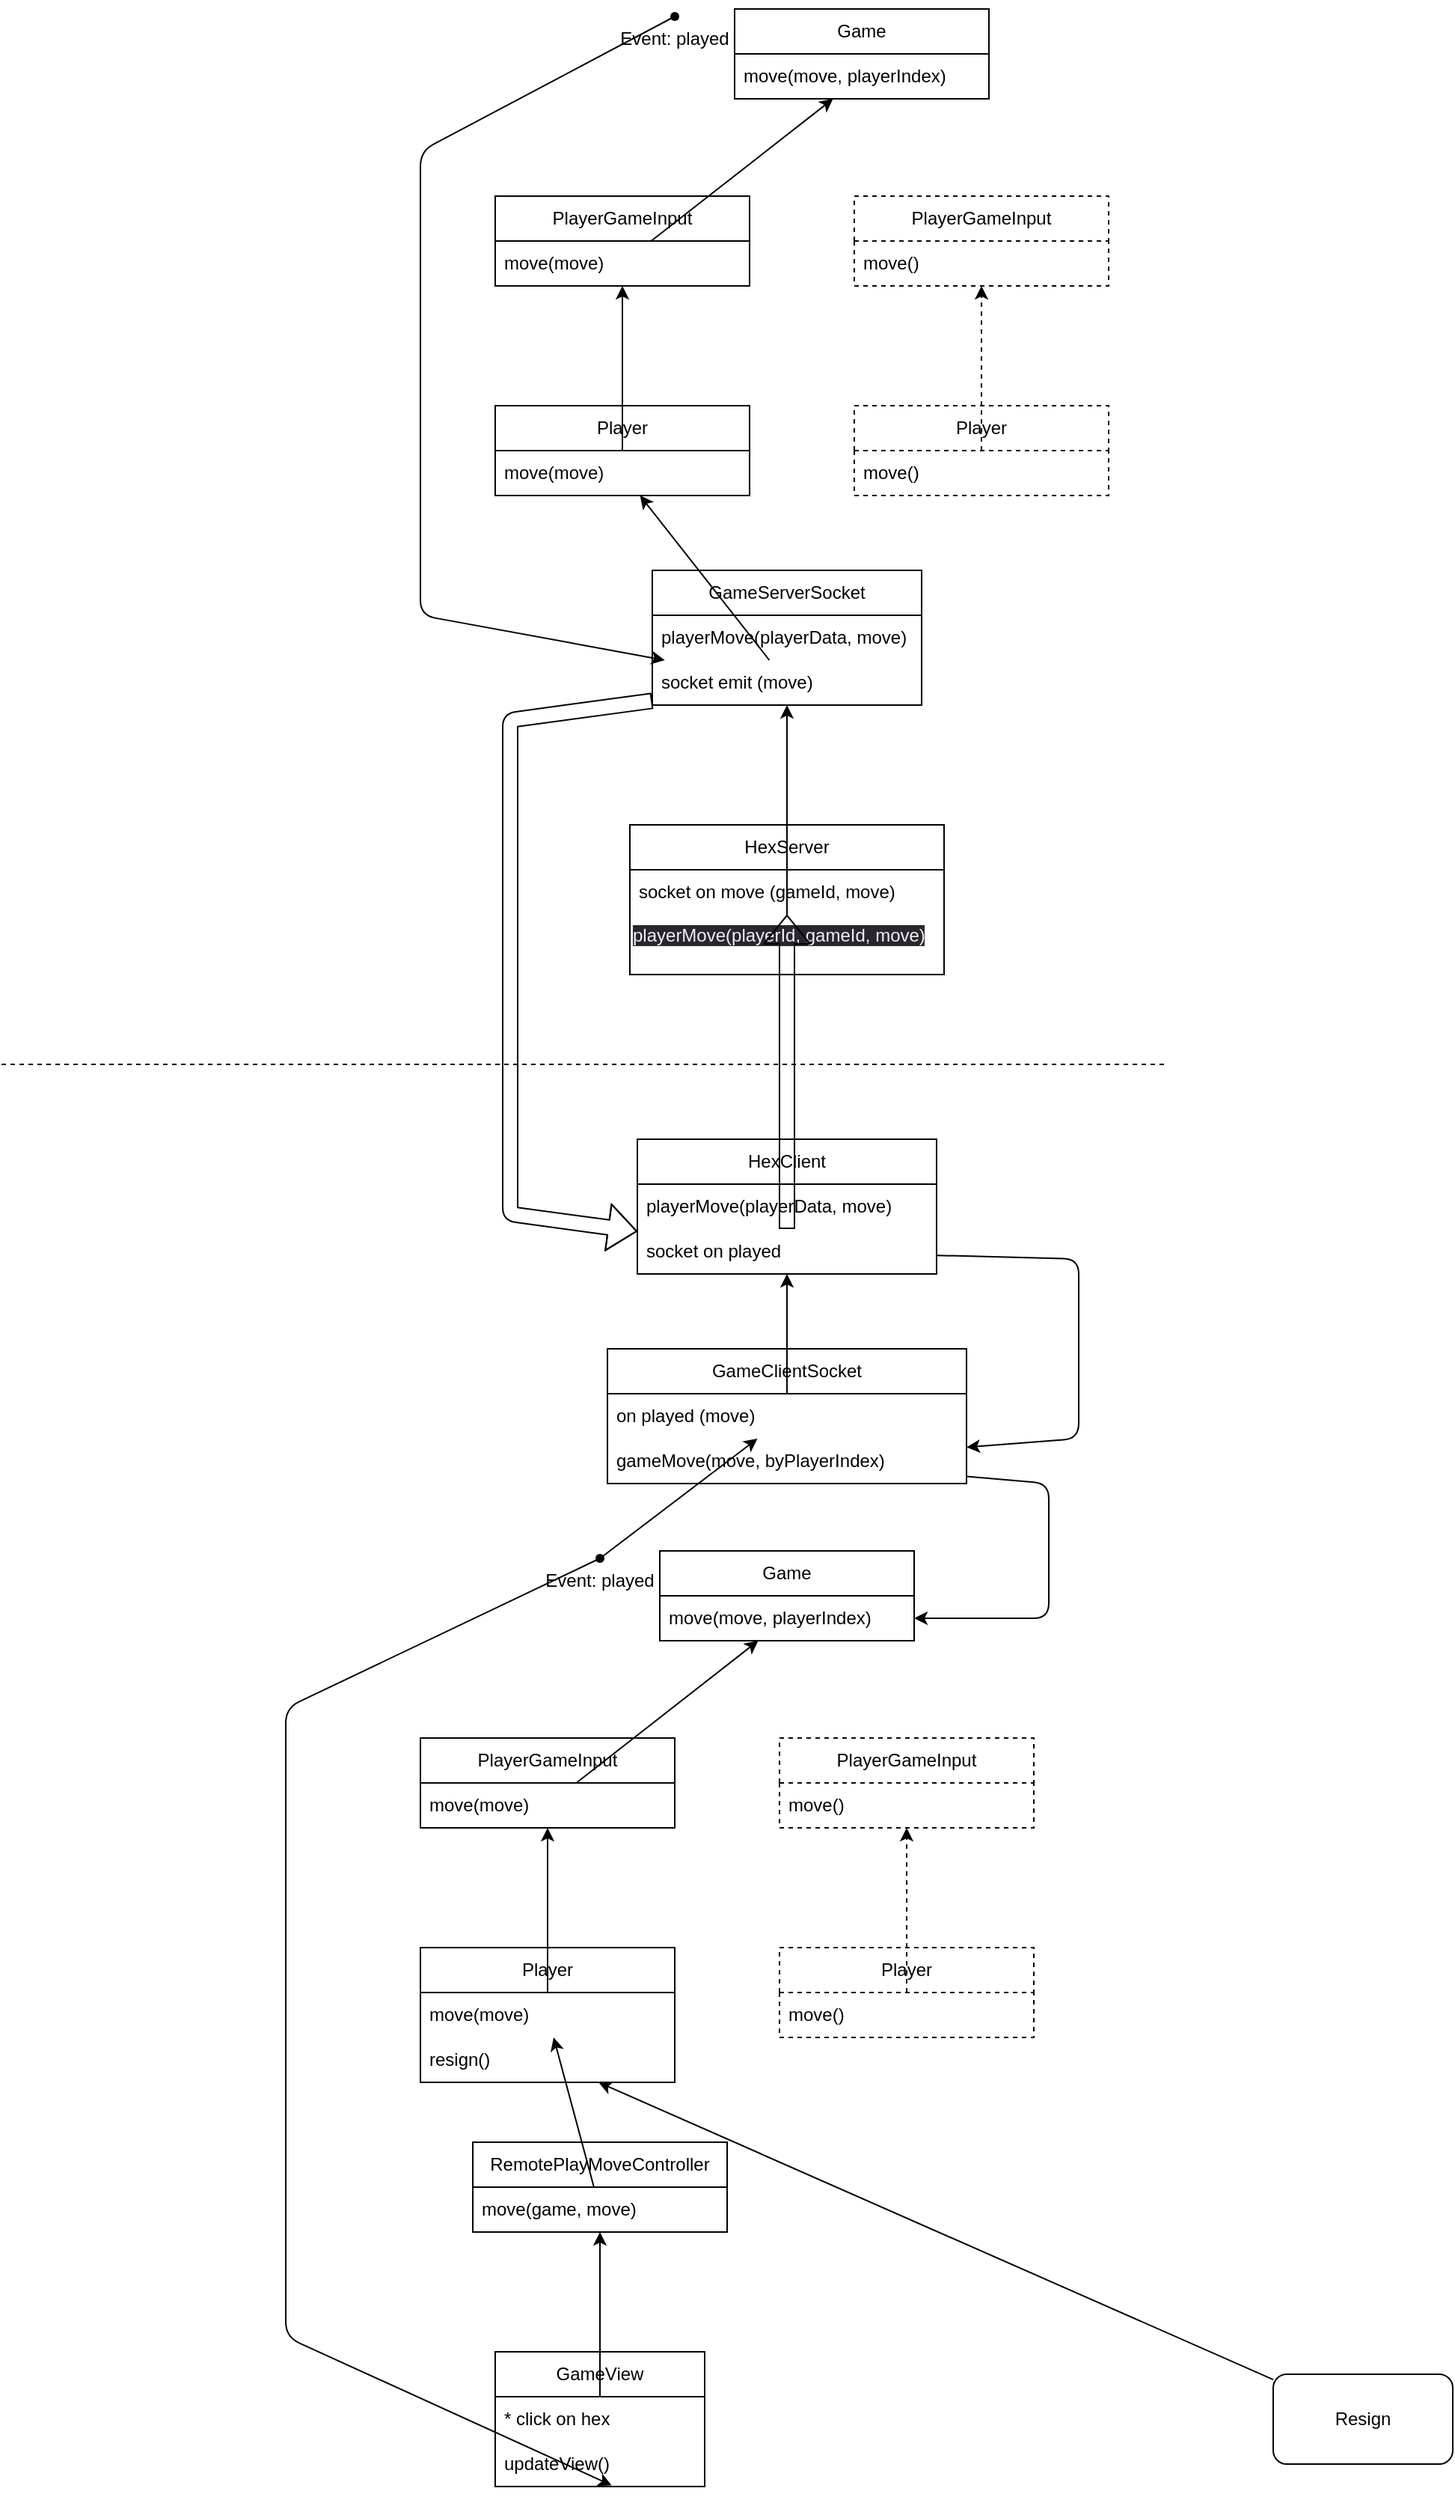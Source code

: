 <mxfile>
    <diagram id="miQshOV-ZxXSHq4foNU8" name="Page-1">
        <mxGraphModel dx="946" dy="2113" grid="1" gridSize="10" guides="1" tooltips="1" connect="1" arrows="1" fold="1" page="1" pageScale="1" pageWidth="827" pageHeight="1169" math="0" shadow="0">
            <root>
                <mxCell id="0"/>
                <mxCell id="1" parent="0"/>
                <mxCell id="9" value="GameView" style="swimlane;fontStyle=0;childLayout=stackLayout;horizontal=1;startSize=30;horizontalStack=0;resizeParent=1;resizeParentMax=0;resizeLast=0;collapsible=1;marginBottom=0;whiteSpace=wrap;html=1;" parent="1" vertex="1">
                    <mxGeometry x="370" y="880" width="140" height="90" as="geometry"/>
                </mxCell>
                <mxCell id="10" value="&lt;span style=&quot;text-align: center;&quot;&gt;* click on hex&lt;/span&gt;" style="text;strokeColor=none;fillColor=none;align=left;verticalAlign=middle;spacingLeft=4;spacingRight=4;overflow=hidden;points=[[0,0.5],[1,0.5]];portConstraint=eastwest;rotatable=0;whiteSpace=wrap;html=1;" parent="9" vertex="1">
                    <mxGeometry y="30" width="140" height="30" as="geometry"/>
                </mxCell>
                <mxCell id="47" value="&lt;span style=&quot;text-align: center;&quot;&gt;updateView()&lt;/span&gt;" style="text;strokeColor=none;fillColor=none;align=left;verticalAlign=middle;spacingLeft=4;spacingRight=4;overflow=hidden;points=[[0,0.5],[1,0.5]];portConstraint=eastwest;rotatable=0;whiteSpace=wrap;html=1;" parent="9" vertex="1">
                    <mxGeometry y="60" width="140" height="30" as="geometry"/>
                </mxCell>
                <mxCell id="13" value="RemotePlayMoveController" style="swimlane;fontStyle=0;childLayout=stackLayout;horizontal=1;startSize=30;horizontalStack=0;resizeParent=1;resizeParentMax=0;resizeLast=0;collapsible=1;marginBottom=0;whiteSpace=wrap;html=1;" parent="1" vertex="1">
                    <mxGeometry x="355" y="740" width="170" height="60" as="geometry">
                        <mxRectangle x="440" y="110" width="190" height="30" as="alternateBounds"/>
                    </mxGeometry>
                </mxCell>
                <mxCell id="25" value="move(game, move)" style="text;strokeColor=none;fillColor=none;align=left;verticalAlign=middle;spacingLeft=4;spacingRight=4;overflow=hidden;points=[[0,0.5],[1,0.5]];portConstraint=eastwest;rotatable=0;whiteSpace=wrap;html=1;" parent="13" vertex="1">
                    <mxGeometry y="30" width="170" height="30" as="geometry"/>
                </mxCell>
                <mxCell id="4" value="" style="endArrow=classic;html=1;" parent="1" source="10" target="25" edge="1">
                    <mxGeometry width="50" height="50" relative="1" as="geometry">
                        <mxPoint x="255" y="335" as="sourcePoint"/>
                        <mxPoint x="390" y="240" as="targetPoint"/>
                    </mxGeometry>
                </mxCell>
                <mxCell id="29" value="Player" style="swimlane;fontStyle=0;childLayout=stackLayout;horizontal=1;startSize=30;horizontalStack=0;resizeParent=1;resizeParentMax=0;resizeLast=0;collapsible=1;marginBottom=0;whiteSpace=wrap;html=1;" parent="1" vertex="1">
                    <mxGeometry x="320" y="610" width="170" height="90" as="geometry"/>
                </mxCell>
                <mxCell id="97" value="move(move)" style="text;strokeColor=none;fillColor=none;align=left;verticalAlign=middle;spacingLeft=4;spacingRight=4;overflow=hidden;points=[[0,0.5],[1,0.5]];portConstraint=eastwest;rotatable=0;whiteSpace=wrap;html=1;" vertex="1" parent="29">
                    <mxGeometry y="30" width="170" height="30" as="geometry"/>
                </mxCell>
                <mxCell id="30" value="resign()" style="text;strokeColor=none;fillColor=none;align=left;verticalAlign=middle;spacingLeft=4;spacingRight=4;overflow=hidden;points=[[0,0.5],[1,0.5]];portConstraint=eastwest;rotatable=0;whiteSpace=wrap;html=1;" parent="29" vertex="1">
                    <mxGeometry y="60" width="170" height="30" as="geometry"/>
                </mxCell>
                <mxCell id="32" value="PlayerGameInput" style="swimlane;fontStyle=0;childLayout=stackLayout;horizontal=1;startSize=30;horizontalStack=0;resizeParent=1;resizeParentMax=0;resizeLast=0;collapsible=1;marginBottom=0;whiteSpace=wrap;html=1;" parent="1" vertex="1">
                    <mxGeometry x="320" y="470" width="170" height="60" as="geometry"/>
                </mxCell>
                <mxCell id="33" value="move(move)" style="text;strokeColor=none;fillColor=none;align=left;verticalAlign=middle;spacingLeft=4;spacingRight=4;overflow=hidden;points=[[0,0.5],[1,0.5]];portConstraint=eastwest;rotatable=0;whiteSpace=wrap;html=1;" parent="32" vertex="1">
                    <mxGeometry y="30" width="170" height="30" as="geometry"/>
                </mxCell>
                <mxCell id="37" value="" style="endArrow=classic;html=1;" parent="1" source="25" target="97" edge="1">
                    <mxGeometry width="50" height="50" relative="1" as="geometry">
                        <mxPoint x="680" y="320" as="sourcePoint"/>
                        <mxPoint x="405" y="650" as="targetPoint"/>
                    </mxGeometry>
                </mxCell>
                <mxCell id="38" value="" style="endArrow=classic;html=1;" parent="1" source="97" target="33" edge="1">
                    <mxGeometry width="50" height="50" relative="1" as="geometry">
                        <mxPoint x="730" y="320" as="sourcePoint"/>
                        <mxPoint x="780" y="270" as="targetPoint"/>
                    </mxGeometry>
                </mxCell>
                <mxCell id="39" value="" style="endArrow=classic;html=1;" parent="1" source="33" target="27" edge="1">
                    <mxGeometry width="50" height="50" relative="1" as="geometry">
                        <mxPoint x="680" y="320" as="sourcePoint"/>
                        <mxPoint x="730" y="270" as="targetPoint"/>
                    </mxGeometry>
                </mxCell>
                <mxCell id="40" value="Player" style="swimlane;fontStyle=0;childLayout=stackLayout;horizontal=1;startSize=30;horizontalStack=0;resizeParent=1;resizeParentMax=0;resizeLast=0;collapsible=1;marginBottom=0;whiteSpace=wrap;html=1;dashed=1;" parent="1" vertex="1">
                    <mxGeometry x="560" y="610" width="170" height="60" as="geometry"/>
                </mxCell>
                <mxCell id="41" value="move()" style="text;align=left;verticalAlign=middle;spacingLeft=4;spacingRight=4;overflow=hidden;points=[[0,0.5],[1,0.5]];portConstraint=eastwest;rotatable=0;whiteSpace=wrap;html=1;dashed=1;" parent="40" vertex="1">
                    <mxGeometry y="30" width="170" height="30" as="geometry"/>
                </mxCell>
                <mxCell id="42" value="PlayerGameInput" style="swimlane;fontStyle=0;childLayout=stackLayout;horizontal=1;startSize=30;horizontalStack=0;resizeParent=1;resizeParentMax=0;resizeLast=0;collapsible=1;marginBottom=0;whiteSpace=wrap;html=1;dashed=1;" parent="1" vertex="1">
                    <mxGeometry x="560" y="470" width="170" height="60" as="geometry"/>
                </mxCell>
                <mxCell id="43" value="move()" style="text;align=left;verticalAlign=middle;spacingLeft=4;spacingRight=4;overflow=hidden;points=[[0,0.5],[1,0.5]];portConstraint=eastwest;rotatable=0;whiteSpace=wrap;html=1;dashed=1;" parent="42" vertex="1">
                    <mxGeometry y="30" width="170" height="30" as="geometry"/>
                </mxCell>
                <mxCell id="44" value="" style="endArrow=classic;html=1;dashed=1;" parent="1" source="41" target="43" edge="1">
                    <mxGeometry width="50" height="50" relative="1" as="geometry">
                        <mxPoint x="960" y="320" as="sourcePoint"/>
                        <mxPoint x="1010" y="270" as="targetPoint"/>
                    </mxGeometry>
                </mxCell>
                <mxCell id="46" value="" style="group" parent="1" vertex="1" connectable="0">
                    <mxGeometry x="430" y="340" width="220" height="65" as="geometry"/>
                </mxCell>
                <mxCell id="26" value="Game" style="swimlane;fontStyle=0;childLayout=stackLayout;horizontal=1;startSize=30;horizontalStack=0;resizeParent=1;resizeParentMax=0;resizeLast=0;collapsible=1;marginBottom=0;whiteSpace=wrap;html=1;" parent="46" vertex="1">
                    <mxGeometry x="50" y="5" width="170" height="60" as="geometry"/>
                </mxCell>
                <mxCell id="27" value="move(move, playerIndex)" style="text;strokeColor=none;fillColor=none;align=left;verticalAlign=middle;spacingLeft=4;spacingRight=4;overflow=hidden;points=[[0,0.5],[1,0.5]];portConstraint=eastwest;rotatable=0;whiteSpace=wrap;html=1;" parent="26" vertex="1">
                    <mxGeometry y="30" width="170" height="30" as="geometry"/>
                </mxCell>
                <mxCell id="45" value="&#10;&#10;Event: played" style="shape=waypoint;sketch=0;fillStyle=solid;size=6;pointerEvents=1;points=[];fillColor=none;resizable=0;rotatable=0;perimeter=centerPerimeter;snapToPoint=1;" parent="46" vertex="1">
                    <mxGeometry width="20" height="20" as="geometry"/>
                </mxCell>
                <mxCell id="48" value="" style="endArrow=classic;html=1;exitX=0.55;exitY=0.282;exitDx=0;exitDy=0;exitPerimeter=0;entryX=0.556;entryY=0.973;entryDx=0;entryDy=0;entryPerimeter=0;" parent="1" source="45" target="47" edge="1">
                    <mxGeometry width="50" height="50" relative="1" as="geometry">
                        <mxPoint x="550" y="430" as="sourcePoint"/>
                        <mxPoint x="600" y="380" as="targetPoint"/>
                        <Array as="points">
                            <mxPoint x="230" y="450"/>
                            <mxPoint x="230" y="870"/>
                        </Array>
                    </mxGeometry>
                </mxCell>
                <mxCell id="49" value="GameClientSocket" style="swimlane;fontStyle=0;childLayout=stackLayout;horizontal=1;startSize=30;horizontalStack=0;resizeParent=1;resizeParentMax=0;resizeLast=0;collapsible=1;marginBottom=0;whiteSpace=wrap;html=1;" parent="1" vertex="1">
                    <mxGeometry x="445" y="210" width="240" height="90" as="geometry"/>
                </mxCell>
                <mxCell id="50" value="on played (move)" style="text;strokeColor=none;fillColor=none;align=left;verticalAlign=middle;spacingLeft=4;spacingRight=4;overflow=hidden;points=[[0,0.5],[1,0.5]];portConstraint=eastwest;rotatable=0;whiteSpace=wrap;html=1;" parent="49" vertex="1">
                    <mxGeometry y="30" width="240" height="30" as="geometry"/>
                </mxCell>
                <mxCell id="92" value="gameMove(move, byPlayerIndex)" style="text;strokeColor=none;fillColor=none;align=left;verticalAlign=middle;spacingLeft=4;spacingRight=4;overflow=hidden;points=[[0,0.5],[1,0.5]];portConstraint=eastwest;rotatable=0;whiteSpace=wrap;html=1;" parent="49" vertex="1">
                    <mxGeometry y="60" width="240" height="30" as="geometry"/>
                </mxCell>
                <mxCell id="52" value="HexClient" style="swimlane;fontStyle=0;childLayout=stackLayout;horizontal=1;startSize=30;horizontalStack=0;resizeParent=1;resizeParentMax=0;resizeLast=0;collapsible=1;marginBottom=0;whiteSpace=wrap;html=1;" parent="1" vertex="1">
                    <mxGeometry x="465" y="70" width="200" height="90" as="geometry"/>
                </mxCell>
                <mxCell id="90" value="playerMove(playerData, move)" style="text;strokeColor=none;fillColor=none;align=left;verticalAlign=middle;spacingLeft=4;spacingRight=4;overflow=hidden;points=[[0,0.5],[1,0.5]];portConstraint=eastwest;rotatable=0;whiteSpace=wrap;html=1;" parent="52" vertex="1">
                    <mxGeometry y="30" width="200" height="30" as="geometry"/>
                </mxCell>
                <mxCell id="53" value="socket on played" style="text;strokeColor=none;fillColor=none;align=left;verticalAlign=middle;spacingLeft=4;spacingRight=4;overflow=hidden;points=[[0,0.5],[1,0.5]];portConstraint=eastwest;rotatable=0;whiteSpace=wrap;html=1;" parent="52" vertex="1">
                    <mxGeometry y="60" width="200" height="30" as="geometry"/>
                </mxCell>
                <mxCell id="55" value="" style="endArrow=classic;html=1;exitX=0.691;exitY=0.518;exitDx=0;exitDy=0;exitPerimeter=0;" parent="1" source="45" target="50" edge="1">
                    <mxGeometry width="50" height="50" relative="1" as="geometry">
                        <mxPoint x="590" y="570" as="sourcePoint"/>
                        <mxPoint x="640" y="520" as="targetPoint"/>
                    </mxGeometry>
                </mxCell>
                <mxCell id="56" value="" style="endArrow=classic;html=1;" parent="1" source="50" target="53" edge="1">
                    <mxGeometry width="50" height="50" relative="1" as="geometry">
                        <mxPoint x="390" y="650" as="sourcePoint"/>
                        <mxPoint x="440" y="600" as="targetPoint"/>
                    </mxGeometry>
                </mxCell>
                <mxCell id="58" value="" style="endArrow=none;dashed=1;html=1;" parent="1" edge="1">
                    <mxGeometry width="50" height="50" relative="1" as="geometry">
                        <mxPoint x="40" y="20" as="sourcePoint"/>
                        <mxPoint x="820" y="20" as="targetPoint"/>
                    </mxGeometry>
                </mxCell>
                <mxCell id="59" value="HexServer" style="swimlane;fontStyle=0;childLayout=stackLayout;horizontal=1;startSize=30;horizontalStack=0;resizeParent=1;resizeParentMax=0;resizeLast=0;collapsible=1;marginBottom=0;whiteSpace=wrap;html=1;" parent="1" vertex="1">
                    <mxGeometry x="460" y="-140" width="210" height="100" as="geometry"/>
                </mxCell>
                <mxCell id="60" value="socket on move (gameId, move)" style="text;strokeColor=none;fillColor=none;align=left;verticalAlign=middle;spacingLeft=4;spacingRight=4;overflow=hidden;points=[[0,0.5],[1,0.5]];portConstraint=eastwest;rotatable=0;whiteSpace=wrap;html=1;" parent="59" vertex="1">
                    <mxGeometry y="30" width="210" height="30" as="geometry"/>
                </mxCell>
                <mxCell id="69" value="&lt;span style=&quot;color: rgb(240, 240, 240); font-family: Helvetica; font-size: 12px; font-style: normal; font-variant-ligatures: normal; font-variant-caps: normal; font-weight: 400; letter-spacing: normal; orphans: 2; text-align: left; text-indent: 0px; text-transform: none; widows: 2; word-spacing: 0px; -webkit-text-stroke-width: 0px; background-color: rgb(42, 37, 47); text-decoration-thickness: initial; text-decoration-style: initial; text-decoration-color: initial; float: none; display: inline !important;&quot;&gt;playerMove(playerId, gameId, move)&lt;/span&gt;" style="text;whiteSpace=wrap;html=1;" parent="59" vertex="1">
                    <mxGeometry y="60" width="210" height="40" as="geometry"/>
                </mxCell>
                <mxCell id="63" value="" style="shape=flexArrow;endArrow=classic;html=1;" parent="1" source="53" target="60" edge="1">
                    <mxGeometry width="50" height="50" relative="1" as="geometry">
                        <mxPoint x="250" y="-120" as="sourcePoint"/>
                        <mxPoint x="300" y="-170" as="targetPoint"/>
                    </mxGeometry>
                </mxCell>
                <mxCell id="64" value="GameServerSocket" style="swimlane;fontStyle=0;childLayout=stackLayout;horizontal=1;startSize=30;horizontalStack=0;resizeParent=1;resizeParentMax=0;resizeLast=0;collapsible=1;marginBottom=0;whiteSpace=wrap;html=1;" parent="1" vertex="1">
                    <mxGeometry x="475" y="-310" width="180" height="90" as="geometry"/>
                </mxCell>
                <mxCell id="88" value="playerMove(playerData, move)" style="text;strokeColor=none;fillColor=none;align=left;verticalAlign=middle;spacingLeft=4;spacingRight=4;overflow=hidden;points=[[0,0.5],[1,0.5]];portConstraint=eastwest;rotatable=0;whiteSpace=wrap;html=1;" parent="64" vertex="1">
                    <mxGeometry y="30" width="180" height="30" as="geometry"/>
                </mxCell>
                <mxCell id="68" value="socket emit (move)" style="text;strokeColor=none;fillColor=none;align=left;verticalAlign=middle;spacingLeft=4;spacingRight=4;overflow=hidden;points=[[0,0.5],[1,0.5]];portConstraint=eastwest;rotatable=0;whiteSpace=wrap;html=1;" parent="64" vertex="1">
                    <mxGeometry y="60" width="180" height="30" as="geometry"/>
                </mxCell>
                <mxCell id="70" value="" style="endArrow=classic;html=1;" parent="1" source="69" target="68" edge="1">
                    <mxGeometry width="50" height="50" relative="1" as="geometry">
                        <mxPoint x="240" y="-150" as="sourcePoint"/>
                        <mxPoint x="290" y="-200" as="targetPoint"/>
                    </mxGeometry>
                </mxCell>
                <mxCell id="71" value="Player" style="swimlane;fontStyle=0;childLayout=stackLayout;horizontal=1;startSize=30;horizontalStack=0;resizeParent=1;resizeParentMax=0;resizeLast=0;collapsible=1;marginBottom=0;whiteSpace=wrap;html=1;" parent="1" vertex="1">
                    <mxGeometry x="370" y="-420" width="170" height="60" as="geometry"/>
                </mxCell>
                <mxCell id="72" value="move(move)" style="text;strokeColor=none;fillColor=none;align=left;verticalAlign=middle;spacingLeft=4;spacingRight=4;overflow=hidden;points=[[0,0.5],[1,0.5]];portConstraint=eastwest;rotatable=0;whiteSpace=wrap;html=1;" parent="71" vertex="1">
                    <mxGeometry y="30" width="170" height="30" as="geometry"/>
                </mxCell>
                <mxCell id="73" value="PlayerGameInput" style="swimlane;fontStyle=0;childLayout=stackLayout;horizontal=1;startSize=30;horizontalStack=0;resizeParent=1;resizeParentMax=0;resizeLast=0;collapsible=1;marginBottom=0;whiteSpace=wrap;html=1;" parent="1" vertex="1">
                    <mxGeometry x="370" y="-560" width="170" height="60" as="geometry"/>
                </mxCell>
                <mxCell id="74" value="move(move)" style="text;strokeColor=none;fillColor=none;align=left;verticalAlign=middle;spacingLeft=4;spacingRight=4;overflow=hidden;points=[[0,0.5],[1,0.5]];portConstraint=eastwest;rotatable=0;whiteSpace=wrap;html=1;" parent="73" vertex="1">
                    <mxGeometry y="30" width="170" height="30" as="geometry"/>
                </mxCell>
                <mxCell id="75" value="" style="endArrow=classic;html=1;" parent="1" source="72" target="74" edge="1">
                    <mxGeometry width="50" height="50" relative="1" as="geometry">
                        <mxPoint x="780" y="-710" as="sourcePoint"/>
                        <mxPoint x="830" y="-760" as="targetPoint"/>
                    </mxGeometry>
                </mxCell>
                <mxCell id="76" value="" style="endArrow=classic;html=1;" parent="1" source="74" target="84" edge="1">
                    <mxGeometry width="50" height="50" relative="1" as="geometry">
                        <mxPoint x="730" y="-710" as="sourcePoint"/>
                        <mxPoint x="780" y="-760" as="targetPoint"/>
                    </mxGeometry>
                </mxCell>
                <mxCell id="77" value="Player" style="swimlane;fontStyle=0;childLayout=stackLayout;horizontal=1;startSize=30;horizontalStack=0;resizeParent=1;resizeParentMax=0;resizeLast=0;collapsible=1;marginBottom=0;whiteSpace=wrap;html=1;dashed=1;" parent="1" vertex="1">
                    <mxGeometry x="610" y="-420" width="170" height="60" as="geometry"/>
                </mxCell>
                <mxCell id="78" value="move()" style="text;align=left;verticalAlign=middle;spacingLeft=4;spacingRight=4;overflow=hidden;points=[[0,0.5],[1,0.5]];portConstraint=eastwest;rotatable=0;whiteSpace=wrap;html=1;dashed=1;" parent="77" vertex="1">
                    <mxGeometry y="30" width="170" height="30" as="geometry"/>
                </mxCell>
                <mxCell id="79" value="PlayerGameInput" style="swimlane;fontStyle=0;childLayout=stackLayout;horizontal=1;startSize=30;horizontalStack=0;resizeParent=1;resizeParentMax=0;resizeLast=0;collapsible=1;marginBottom=0;whiteSpace=wrap;html=1;dashed=1;" parent="1" vertex="1">
                    <mxGeometry x="610" y="-560" width="170" height="60" as="geometry"/>
                </mxCell>
                <mxCell id="80" value="move()" style="text;align=left;verticalAlign=middle;spacingLeft=4;spacingRight=4;overflow=hidden;points=[[0,0.5],[1,0.5]];portConstraint=eastwest;rotatable=0;whiteSpace=wrap;html=1;dashed=1;" parent="79" vertex="1">
                    <mxGeometry y="30" width="170" height="30" as="geometry"/>
                </mxCell>
                <mxCell id="81" value="" style="endArrow=classic;html=1;dashed=1;" parent="1" source="78" target="80" edge="1">
                    <mxGeometry width="50" height="50" relative="1" as="geometry">
                        <mxPoint x="1010" y="-710" as="sourcePoint"/>
                        <mxPoint x="1060" y="-760" as="targetPoint"/>
                    </mxGeometry>
                </mxCell>
                <mxCell id="82" value="" style="group" parent="1" vertex="1" connectable="0">
                    <mxGeometry x="480" y="-690" width="220" height="65" as="geometry"/>
                </mxCell>
                <mxCell id="83" value="Game" style="swimlane;fontStyle=0;childLayout=stackLayout;horizontal=1;startSize=30;horizontalStack=0;resizeParent=1;resizeParentMax=0;resizeLast=0;collapsible=1;marginBottom=0;whiteSpace=wrap;html=1;" parent="82" vertex="1">
                    <mxGeometry x="50" y="5" width="170" height="60" as="geometry"/>
                </mxCell>
                <mxCell id="84" value="move(move, playerIndex)" style="text;strokeColor=none;fillColor=none;align=left;verticalAlign=middle;spacingLeft=4;spacingRight=4;overflow=hidden;points=[[0,0.5],[1,0.5]];portConstraint=eastwest;rotatable=0;whiteSpace=wrap;html=1;" parent="83" vertex="1">
                    <mxGeometry y="30" width="170" height="30" as="geometry"/>
                </mxCell>
                <mxCell id="85" value="&#10;&#10;Event: played" style="shape=waypoint;sketch=0;fillStyle=solid;size=6;pointerEvents=1;points=[];fillColor=none;resizable=0;rotatable=0;perimeter=centerPerimeter;snapToPoint=1;" parent="82" vertex="1">
                    <mxGeometry width="20" height="20" as="geometry"/>
                </mxCell>
                <mxCell id="86" value="" style="endArrow=classic;html=1;" parent="1" source="68" target="72" edge="1">
                    <mxGeometry width="50" height="50" relative="1" as="geometry">
                        <mxPoint x="180" y="-240" as="sourcePoint"/>
                        <mxPoint x="230" y="-290" as="targetPoint"/>
                    </mxGeometry>
                </mxCell>
                <mxCell id="87" value="" style="endArrow=classic;html=1;" parent="1" source="85" target="68" edge="1">
                    <mxGeometry width="50" height="50" relative="1" as="geometry">
                        <mxPoint x="200" y="-500" as="sourcePoint"/>
                        <mxPoint x="200" y="-340" as="targetPoint"/>
                        <Array as="points">
                            <mxPoint x="320" y="-590"/>
                            <mxPoint x="320" y="-280"/>
                        </Array>
                    </mxGeometry>
                </mxCell>
                <mxCell id="89" value="" style="shape=flexArrow;endArrow=classic;html=1;" parent="1" source="68" target="53" edge="1">
                    <mxGeometry width="50" height="50" relative="1" as="geometry">
                        <mxPoint x="270" y="-90" as="sourcePoint"/>
                        <mxPoint x="330" y="50" as="targetPoint"/>
                        <Array as="points">
                            <mxPoint x="380" y="-210"/>
                            <mxPoint x="380" y="120"/>
                        </Array>
                    </mxGeometry>
                </mxCell>
                <mxCell id="91" value="" style="endArrow=classic;html=1;" parent="1" source="53" target="92" edge="1">
                    <mxGeometry width="50" height="50" relative="1" as="geometry">
                        <mxPoint x="260" y="260" as="sourcePoint"/>
                        <mxPoint x="400" y="260" as="targetPoint"/>
                        <Array as="points">
                            <mxPoint x="760" y="150"/>
                            <mxPoint x="760" y="270"/>
                        </Array>
                    </mxGeometry>
                </mxCell>
                <mxCell id="93" value="" style="endArrow=classic;html=1;" parent="1" source="92" target="27" edge="1">
                    <mxGeometry width="50" height="50" relative="1" as="geometry">
                        <mxPoint x="160" y="310" as="sourcePoint"/>
                        <mxPoint x="210" y="260" as="targetPoint"/>
                        <Array as="points">
                            <mxPoint x="740" y="300"/>
                            <mxPoint x="740" y="390"/>
                        </Array>
                    </mxGeometry>
                </mxCell>
                <mxCell id="96" value="Resign" style="rounded=1;whiteSpace=wrap;html=1;" parent="1" vertex="1">
                    <mxGeometry x="890" y="895" width="120" height="60" as="geometry"/>
                </mxCell>
                <mxCell id="98" value="" style="endArrow=classic;html=1;" edge="1" parent="1" source="96" target="30">
                    <mxGeometry width="50" height="50" relative="1" as="geometry">
                        <mxPoint x="690" y="930" as="sourcePoint"/>
                        <mxPoint x="740" y="880" as="targetPoint"/>
                    </mxGeometry>
                </mxCell>
            </root>
        </mxGraphModel>
    </diagram>
</mxfile>
